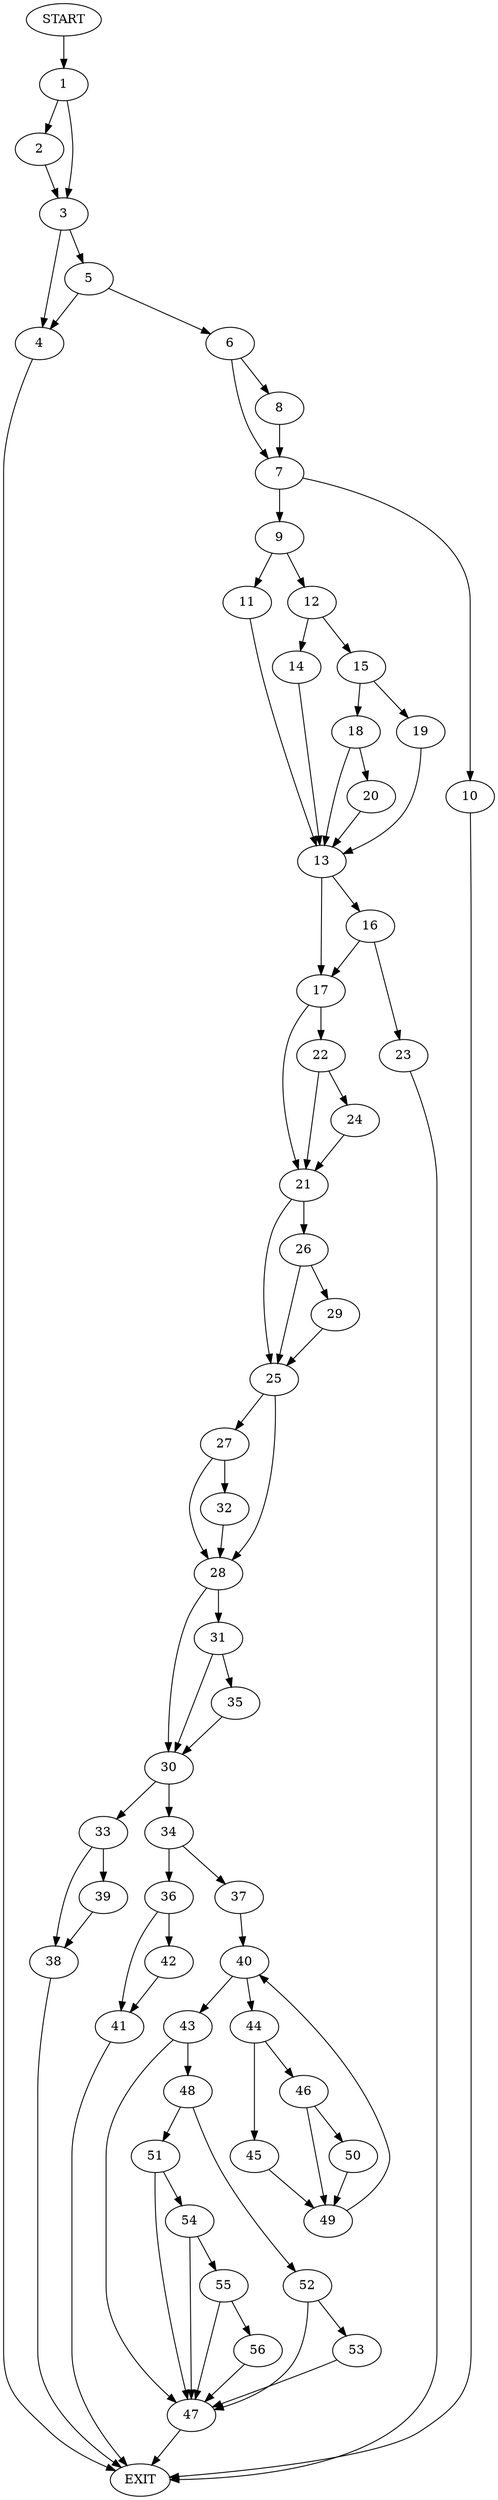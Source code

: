 digraph {
0 [label="START"]
57 [label="EXIT"]
0 -> 1
1 -> 2
1 -> 3
2 -> 3
3 -> 4
3 -> 5
4 -> 57
5 -> 4
5 -> 6
6 -> 7
6 -> 8
7 -> 9
7 -> 10
8 -> 7
9 -> 11
9 -> 12
10 -> 57
11 -> 13
12 -> 14
12 -> 15
13 -> 16
13 -> 17
14 -> 13
15 -> 18
15 -> 19
18 -> 20
18 -> 13
19 -> 13
20 -> 13
17 -> 21
17 -> 22
16 -> 23
16 -> 17
23 -> 57
22 -> 24
22 -> 21
21 -> 25
21 -> 26
24 -> 21
25 -> 27
25 -> 28
26 -> 29
26 -> 25
29 -> 25
28 -> 30
28 -> 31
27 -> 32
27 -> 28
32 -> 28
30 -> 33
30 -> 34
31 -> 35
31 -> 30
35 -> 30
34 -> 36
34 -> 37
33 -> 38
33 -> 39
39 -> 38
38 -> 57
37 -> 40
36 -> 41
36 -> 42
42 -> 41
41 -> 57
40 -> 43
40 -> 44
44 -> 45
44 -> 46
43 -> 47
43 -> 48
46 -> 49
46 -> 50
45 -> 49
49 -> 40
50 -> 49
47 -> 57
48 -> 51
48 -> 52
52 -> 53
52 -> 47
51 -> 47
51 -> 54
53 -> 47
54 -> 47
54 -> 55
55 -> 47
55 -> 56
56 -> 47
}
